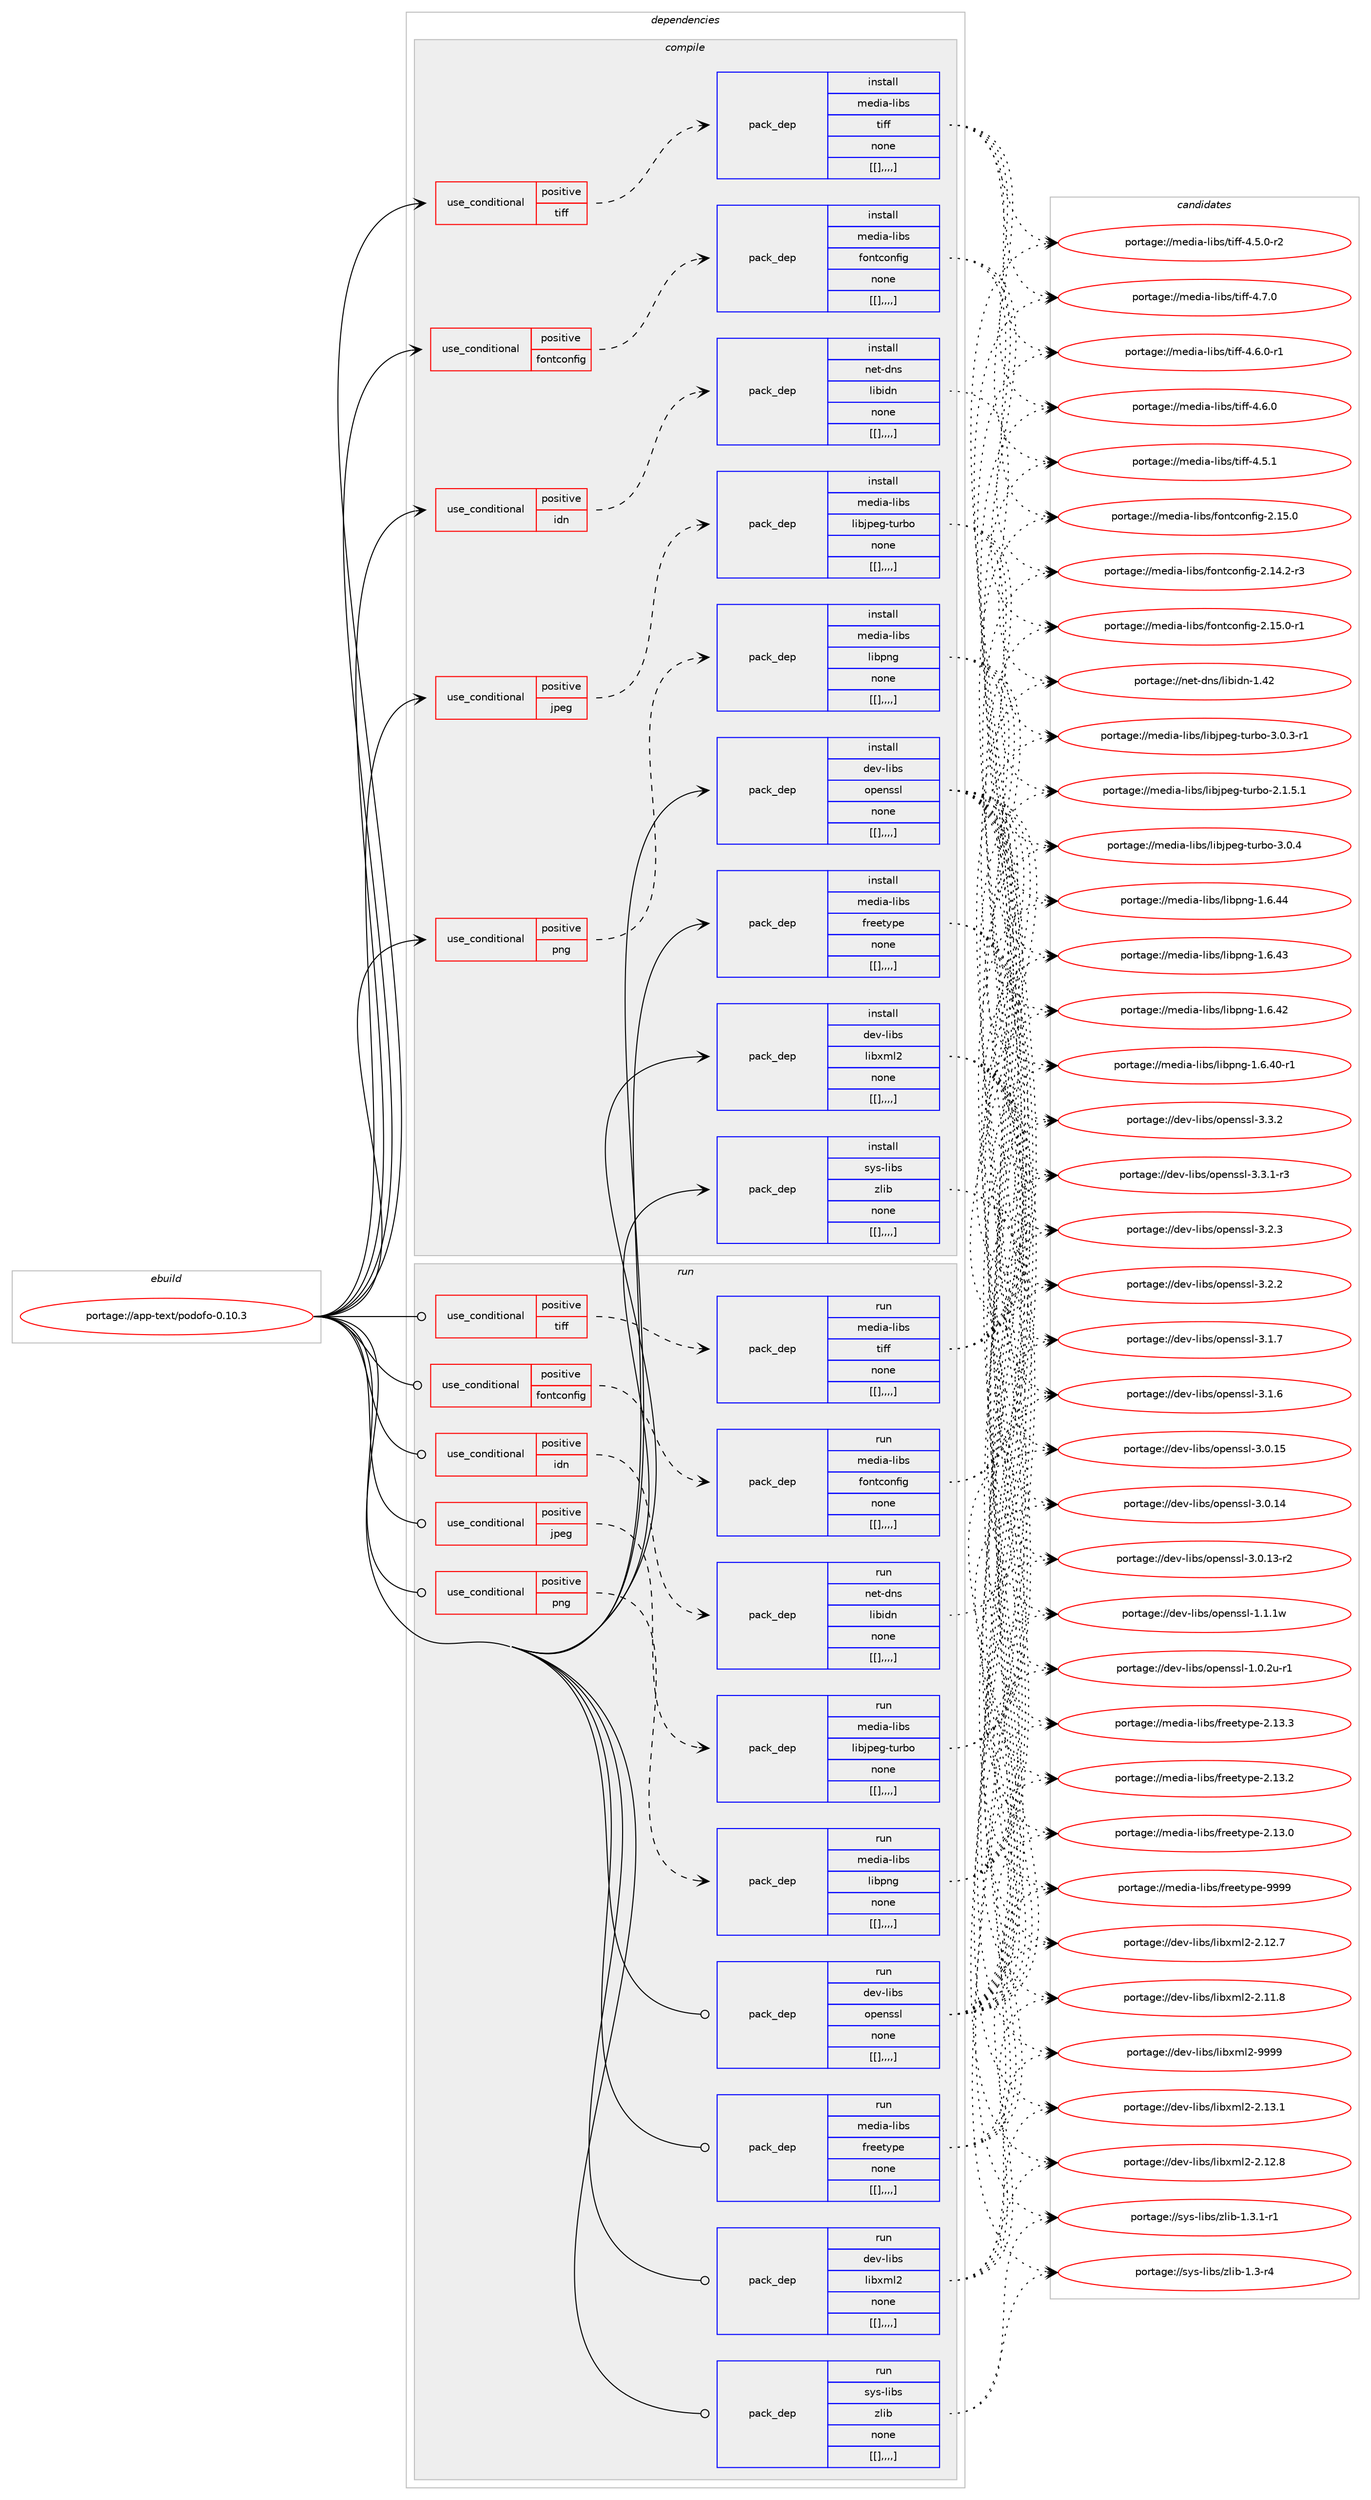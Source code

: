 digraph prolog {

# *************
# Graph options
# *************

newrank=true;
concentrate=true;
compound=true;
graph [rankdir=LR,fontname=Helvetica,fontsize=10,ranksep=1.5];#, ranksep=2.5, nodesep=0.2];
edge  [arrowhead=vee];
node  [fontname=Helvetica,fontsize=10];

# **********
# The ebuild
# **********

subgraph cluster_leftcol {
color=gray;
label=<<i>ebuild</i>>;
id [label="portage://app-text/podofo-0.10.3", color=red, width=4, href="../app-text/podofo-0.10.3.svg"];
}

# ****************
# The dependencies
# ****************

subgraph cluster_midcol {
color=gray;
label=<<i>dependencies</i>>;
subgraph cluster_compile {
fillcolor="#eeeeee";
style=filled;
label=<<i>compile</i>>;
subgraph cond16887 {
dependency60076 [label=<<TABLE BORDER="0" CELLBORDER="1" CELLSPACING="0" CELLPADDING="4"><TR><TD ROWSPAN="3" CELLPADDING="10">use_conditional</TD></TR><TR><TD>positive</TD></TR><TR><TD>fontconfig</TD></TR></TABLE>>, shape=none, color=red];
subgraph pack42663 {
dependency60183 [label=<<TABLE BORDER="0" CELLBORDER="1" CELLSPACING="0" CELLPADDING="4" WIDTH="220"><TR><TD ROWSPAN="6" CELLPADDING="30">pack_dep</TD></TR><TR><TD WIDTH="110">install</TD></TR><TR><TD>media-libs</TD></TR><TR><TD>fontconfig</TD></TR><TR><TD>none</TD></TR><TR><TD>[[],,,,]</TD></TR></TABLE>>, shape=none, color=blue];
}
dependency60076:e -> dependency60183:w [weight=20,style="dashed",arrowhead="vee"];
}
id:e -> dependency60076:w [weight=20,style="solid",arrowhead="vee"];
subgraph cond16902 {
dependency60187 [label=<<TABLE BORDER="0" CELLBORDER="1" CELLSPACING="0" CELLPADDING="4"><TR><TD ROWSPAN="3" CELLPADDING="10">use_conditional</TD></TR><TR><TD>positive</TD></TR><TR><TD>idn</TD></TR></TABLE>>, shape=none, color=red];
subgraph pack42714 {
dependency60213 [label=<<TABLE BORDER="0" CELLBORDER="1" CELLSPACING="0" CELLPADDING="4" WIDTH="220"><TR><TD ROWSPAN="6" CELLPADDING="30">pack_dep</TD></TR><TR><TD WIDTH="110">install</TD></TR><TR><TD>net-dns</TD></TR><TR><TD>libidn</TD></TR><TR><TD>none</TD></TR><TR><TD>[[],,,,]</TD></TR></TABLE>>, shape=none, color=blue];
}
dependency60187:e -> dependency60213:w [weight=20,style="dashed",arrowhead="vee"];
}
id:e -> dependency60187:w [weight=20,style="solid",arrowhead="vee"];
subgraph cond16925 {
dependency60380 [label=<<TABLE BORDER="0" CELLBORDER="1" CELLSPACING="0" CELLPADDING="4"><TR><TD ROWSPAN="3" CELLPADDING="10">use_conditional</TD></TR><TR><TD>positive</TD></TR><TR><TD>jpeg</TD></TR></TABLE>>, shape=none, color=red];
subgraph pack42904 {
dependency60444 [label=<<TABLE BORDER="0" CELLBORDER="1" CELLSPACING="0" CELLPADDING="4" WIDTH="220"><TR><TD ROWSPAN="6" CELLPADDING="30">pack_dep</TD></TR><TR><TD WIDTH="110">install</TD></TR><TR><TD>media-libs</TD></TR><TR><TD>libjpeg-turbo</TD></TR><TR><TD>none</TD></TR><TR><TD>[[],,,,]</TD></TR></TABLE>>, shape=none, color=blue];
}
dependency60380:e -> dependency60444:w [weight=20,style="dashed",arrowhead="vee"];
}
id:e -> dependency60380:w [weight=20,style="solid",arrowhead="vee"];
subgraph cond16961 {
dependency60467 [label=<<TABLE BORDER="0" CELLBORDER="1" CELLSPACING="0" CELLPADDING="4"><TR><TD ROWSPAN="3" CELLPADDING="10">use_conditional</TD></TR><TR><TD>positive</TD></TR><TR><TD>png</TD></TR></TABLE>>, shape=none, color=red];
subgraph pack42937 {
dependency60487 [label=<<TABLE BORDER="0" CELLBORDER="1" CELLSPACING="0" CELLPADDING="4" WIDTH="220"><TR><TD ROWSPAN="6" CELLPADDING="30">pack_dep</TD></TR><TR><TD WIDTH="110">install</TD></TR><TR><TD>media-libs</TD></TR><TR><TD>libpng</TD></TR><TR><TD>none</TD></TR><TR><TD>[[],,,,]</TD></TR></TABLE>>, shape=none, color=blue];
}
dependency60467:e -> dependency60487:w [weight=20,style="dashed",arrowhead="vee"];
}
id:e -> dependency60467:w [weight=20,style="solid",arrowhead="vee"];
subgraph cond16971 {
dependency60558 [label=<<TABLE BORDER="0" CELLBORDER="1" CELLSPACING="0" CELLPADDING="4"><TR><TD ROWSPAN="3" CELLPADDING="10">use_conditional</TD></TR><TR><TD>positive</TD></TR><TR><TD>tiff</TD></TR></TABLE>>, shape=none, color=red];
subgraph pack43020 {
dependency60593 [label=<<TABLE BORDER="0" CELLBORDER="1" CELLSPACING="0" CELLPADDING="4" WIDTH="220"><TR><TD ROWSPAN="6" CELLPADDING="30">pack_dep</TD></TR><TR><TD WIDTH="110">install</TD></TR><TR><TD>media-libs</TD></TR><TR><TD>tiff</TD></TR><TR><TD>none</TD></TR><TR><TD>[[],,,,]</TD></TR></TABLE>>, shape=none, color=blue];
}
dependency60558:e -> dependency60593:w [weight=20,style="dashed",arrowhead="vee"];
}
id:e -> dependency60558:w [weight=20,style="solid",arrowhead="vee"];
subgraph pack43034 {
dependency60622 [label=<<TABLE BORDER="0" CELLBORDER="1" CELLSPACING="0" CELLPADDING="4" WIDTH="220"><TR><TD ROWSPAN="6" CELLPADDING="30">pack_dep</TD></TR><TR><TD WIDTH="110">install</TD></TR><TR><TD>dev-libs</TD></TR><TR><TD>libxml2</TD></TR><TR><TD>none</TD></TR><TR><TD>[[],,,,]</TD></TR></TABLE>>, shape=none, color=blue];
}
id:e -> dependency60622:w [weight=20,style="solid",arrowhead="vee"];
subgraph pack43065 {
dependency60665 [label=<<TABLE BORDER="0" CELLBORDER="1" CELLSPACING="0" CELLPADDING="4" WIDTH="220"><TR><TD ROWSPAN="6" CELLPADDING="30">pack_dep</TD></TR><TR><TD WIDTH="110">install</TD></TR><TR><TD>dev-libs</TD></TR><TR><TD>openssl</TD></TR><TR><TD>none</TD></TR><TR><TD>[[],,,,]</TD></TR></TABLE>>, shape=none, color=blue];
}
id:e -> dependency60665:w [weight=20,style="solid",arrowhead="vee"];
subgraph pack43118 {
dependency60755 [label=<<TABLE BORDER="0" CELLBORDER="1" CELLSPACING="0" CELLPADDING="4" WIDTH="220"><TR><TD ROWSPAN="6" CELLPADDING="30">pack_dep</TD></TR><TR><TD WIDTH="110">install</TD></TR><TR><TD>media-libs</TD></TR><TR><TD>freetype</TD></TR><TR><TD>none</TD></TR><TR><TD>[[],,,,]</TD></TR></TABLE>>, shape=none, color=blue];
}
id:e -> dependency60755:w [weight=20,style="solid",arrowhead="vee"];
subgraph pack43165 {
dependency60764 [label=<<TABLE BORDER="0" CELLBORDER="1" CELLSPACING="0" CELLPADDING="4" WIDTH="220"><TR><TD ROWSPAN="6" CELLPADDING="30">pack_dep</TD></TR><TR><TD WIDTH="110">install</TD></TR><TR><TD>sys-libs</TD></TR><TR><TD>zlib</TD></TR><TR><TD>none</TD></TR><TR><TD>[[],,,,]</TD></TR></TABLE>>, shape=none, color=blue];
}
id:e -> dependency60764:w [weight=20,style="solid",arrowhead="vee"];
}
subgraph cluster_compileandrun {
fillcolor="#eeeeee";
style=filled;
label=<<i>compile and run</i>>;
}
subgraph cluster_run {
fillcolor="#eeeeee";
style=filled;
label=<<i>run</i>>;
subgraph cond17027 {
dependency60787 [label=<<TABLE BORDER="0" CELLBORDER="1" CELLSPACING="0" CELLPADDING="4"><TR><TD ROWSPAN="3" CELLPADDING="10">use_conditional</TD></TR><TR><TD>positive</TD></TR><TR><TD>fontconfig</TD></TR></TABLE>>, shape=none, color=red];
subgraph pack43198 {
dependency60842 [label=<<TABLE BORDER="0" CELLBORDER="1" CELLSPACING="0" CELLPADDING="4" WIDTH="220"><TR><TD ROWSPAN="6" CELLPADDING="30">pack_dep</TD></TR><TR><TD WIDTH="110">run</TD></TR><TR><TD>media-libs</TD></TR><TR><TD>fontconfig</TD></TR><TR><TD>none</TD></TR><TR><TD>[[],,,,]</TD></TR></TABLE>>, shape=none, color=blue];
}
dependency60787:e -> dependency60842:w [weight=20,style="dashed",arrowhead="vee"];
}
id:e -> dependency60787:w [weight=20,style="solid",arrowhead="odot"];
subgraph cond17041 {
dependency60843 [label=<<TABLE BORDER="0" CELLBORDER="1" CELLSPACING="0" CELLPADDING="4"><TR><TD ROWSPAN="3" CELLPADDING="10">use_conditional</TD></TR><TR><TD>positive</TD></TR><TR><TD>idn</TD></TR></TABLE>>, shape=none, color=red];
subgraph pack43235 {
dependency60864 [label=<<TABLE BORDER="0" CELLBORDER="1" CELLSPACING="0" CELLPADDING="4" WIDTH="220"><TR><TD ROWSPAN="6" CELLPADDING="30">pack_dep</TD></TR><TR><TD WIDTH="110">run</TD></TR><TR><TD>net-dns</TD></TR><TR><TD>libidn</TD></TR><TR><TD>none</TD></TR><TR><TD>[[],,,,]</TD></TR></TABLE>>, shape=none, color=blue];
}
dependency60843:e -> dependency60864:w [weight=20,style="dashed",arrowhead="vee"];
}
id:e -> dependency60843:w [weight=20,style="solid",arrowhead="odot"];
subgraph cond17053 {
dependency60885 [label=<<TABLE BORDER="0" CELLBORDER="1" CELLSPACING="0" CELLPADDING="4"><TR><TD ROWSPAN="3" CELLPADDING="10">use_conditional</TD></TR><TR><TD>positive</TD></TR><TR><TD>jpeg</TD></TR></TABLE>>, shape=none, color=red];
subgraph pack43262 {
dependency60901 [label=<<TABLE BORDER="0" CELLBORDER="1" CELLSPACING="0" CELLPADDING="4" WIDTH="220"><TR><TD ROWSPAN="6" CELLPADDING="30">pack_dep</TD></TR><TR><TD WIDTH="110">run</TD></TR><TR><TD>media-libs</TD></TR><TR><TD>libjpeg-turbo</TD></TR><TR><TD>none</TD></TR><TR><TD>[[],,,,]</TD></TR></TABLE>>, shape=none, color=blue];
}
dependency60885:e -> dependency60901:w [weight=20,style="dashed",arrowhead="vee"];
}
id:e -> dependency60885:w [weight=20,style="solid",arrowhead="odot"];
subgraph cond17059 {
dependency60937 [label=<<TABLE BORDER="0" CELLBORDER="1" CELLSPACING="0" CELLPADDING="4"><TR><TD ROWSPAN="3" CELLPADDING="10">use_conditional</TD></TR><TR><TD>positive</TD></TR><TR><TD>png</TD></TR></TABLE>>, shape=none, color=red];
subgraph pack43301 {
dependency60954 [label=<<TABLE BORDER="0" CELLBORDER="1" CELLSPACING="0" CELLPADDING="4" WIDTH="220"><TR><TD ROWSPAN="6" CELLPADDING="30">pack_dep</TD></TR><TR><TD WIDTH="110">run</TD></TR><TR><TD>media-libs</TD></TR><TR><TD>libpng</TD></TR><TR><TD>none</TD></TR><TR><TD>[[],,,,]</TD></TR></TABLE>>, shape=none, color=blue];
}
dependency60937:e -> dependency60954:w [weight=20,style="dashed",arrowhead="vee"];
}
id:e -> dependency60937:w [weight=20,style="solid",arrowhead="odot"];
subgraph cond17077 {
dependency60994 [label=<<TABLE BORDER="0" CELLBORDER="1" CELLSPACING="0" CELLPADDING="4"><TR><TD ROWSPAN="3" CELLPADDING="10">use_conditional</TD></TR><TR><TD>positive</TD></TR><TR><TD>tiff</TD></TR></TABLE>>, shape=none, color=red];
subgraph pack43347 {
dependency60997 [label=<<TABLE BORDER="0" CELLBORDER="1" CELLSPACING="0" CELLPADDING="4" WIDTH="220"><TR><TD ROWSPAN="6" CELLPADDING="30">pack_dep</TD></TR><TR><TD WIDTH="110">run</TD></TR><TR><TD>media-libs</TD></TR><TR><TD>tiff</TD></TR><TR><TD>none</TD></TR><TR><TD>[[],,,,]</TD></TR></TABLE>>, shape=none, color=blue];
}
dependency60994:e -> dependency60997:w [weight=20,style="dashed",arrowhead="vee"];
}
id:e -> dependency60994:w [weight=20,style="solid",arrowhead="odot"];
subgraph pack43352 {
dependency61016 [label=<<TABLE BORDER="0" CELLBORDER="1" CELLSPACING="0" CELLPADDING="4" WIDTH="220"><TR><TD ROWSPAN="6" CELLPADDING="30">pack_dep</TD></TR><TR><TD WIDTH="110">run</TD></TR><TR><TD>dev-libs</TD></TR><TR><TD>libxml2</TD></TR><TR><TD>none</TD></TR><TR><TD>[[],,,,]</TD></TR></TABLE>>, shape=none, color=blue];
}
id:e -> dependency61016:w [weight=20,style="solid",arrowhead="odot"];
subgraph pack43366 {
dependency61018 [label=<<TABLE BORDER="0" CELLBORDER="1" CELLSPACING="0" CELLPADDING="4" WIDTH="220"><TR><TD ROWSPAN="6" CELLPADDING="30">pack_dep</TD></TR><TR><TD WIDTH="110">run</TD></TR><TR><TD>dev-libs</TD></TR><TR><TD>openssl</TD></TR><TR><TD>none</TD></TR><TR><TD>[[],,,,]</TD></TR></TABLE>>, shape=none, color=blue];
}
id:e -> dependency61018:w [weight=20,style="solid",arrowhead="odot"];
subgraph pack43400 {
dependency61060 [label=<<TABLE BORDER="0" CELLBORDER="1" CELLSPACING="0" CELLPADDING="4" WIDTH="220"><TR><TD ROWSPAN="6" CELLPADDING="30">pack_dep</TD></TR><TR><TD WIDTH="110">run</TD></TR><TR><TD>media-libs</TD></TR><TR><TD>freetype</TD></TR><TR><TD>none</TD></TR><TR><TD>[[],,,,]</TD></TR></TABLE>>, shape=none, color=blue];
}
id:e -> dependency61060:w [weight=20,style="solid",arrowhead="odot"];
subgraph pack43445 {
dependency61121 [label=<<TABLE BORDER="0" CELLBORDER="1" CELLSPACING="0" CELLPADDING="4" WIDTH="220"><TR><TD ROWSPAN="6" CELLPADDING="30">pack_dep</TD></TR><TR><TD WIDTH="110">run</TD></TR><TR><TD>sys-libs</TD></TR><TR><TD>zlib</TD></TR><TR><TD>none</TD></TR><TR><TD>[[],,,,]</TD></TR></TABLE>>, shape=none, color=blue];
}
id:e -> dependency61121:w [weight=20,style="solid",arrowhead="odot"];
}
}

# **************
# The candidates
# **************

subgraph cluster_choices {
rank=same;
color=gray;
label=<<i>candidates</i>>;

subgraph choice41769 {
color=black;
nodesep=1;
choice1091011001059745108105981154710211111011699111110102105103455046495346484511449 [label="portage://media-libs/fontconfig-2.15.0-r1", color=red, width=4,href="../media-libs/fontconfig-2.15.0-r1.svg"];
choice109101100105974510810598115471021111101169911111010210510345504649534648 [label="portage://media-libs/fontconfig-2.15.0", color=red, width=4,href="../media-libs/fontconfig-2.15.0.svg"];
choice1091011001059745108105981154710211111011699111110102105103455046495246504511451 [label="portage://media-libs/fontconfig-2.14.2-r3", color=red, width=4,href="../media-libs/fontconfig-2.14.2-r3.svg"];
dependency60183:e -> choice1091011001059745108105981154710211111011699111110102105103455046495346484511449:w [style=dotted,weight="100"];
dependency60183:e -> choice109101100105974510810598115471021111101169911111010210510345504649534648:w [style=dotted,weight="100"];
dependency60183:e -> choice1091011001059745108105981154710211111011699111110102105103455046495246504511451:w [style=dotted,weight="100"];
}
subgraph choice41776 {
color=black;
nodesep=1;
choice1101011164510011011547108105981051001104549465250 [label="portage://net-dns/libidn-1.42", color=red, width=4,href="../net-dns/libidn-1.42.svg"];
dependency60213:e -> choice1101011164510011011547108105981051001104549465250:w [style=dotted,weight="100"];
}
subgraph choice41831 {
color=black;
nodesep=1;
choice10910110010597451081059811547108105981061121011034511611711498111455146484652 [label="portage://media-libs/libjpeg-turbo-3.0.4", color=red, width=4,href="../media-libs/libjpeg-turbo-3.0.4.svg"];
choice109101100105974510810598115471081059810611210110345116117114981114551464846514511449 [label="portage://media-libs/libjpeg-turbo-3.0.3-r1", color=red, width=4,href="../media-libs/libjpeg-turbo-3.0.3-r1.svg"];
choice109101100105974510810598115471081059810611210110345116117114981114550464946534649 [label="portage://media-libs/libjpeg-turbo-2.1.5.1", color=red, width=4,href="../media-libs/libjpeg-turbo-2.1.5.1.svg"];
dependency60444:e -> choice10910110010597451081059811547108105981061121011034511611711498111455146484652:w [style=dotted,weight="100"];
dependency60444:e -> choice109101100105974510810598115471081059810611210110345116117114981114551464846514511449:w [style=dotted,weight="100"];
dependency60444:e -> choice109101100105974510810598115471081059810611210110345116117114981114550464946534649:w [style=dotted,weight="100"];
}
subgraph choice41871 {
color=black;
nodesep=1;
choice109101100105974510810598115471081059811211010345494654465252 [label="portage://media-libs/libpng-1.6.44", color=red, width=4,href="../media-libs/libpng-1.6.44.svg"];
choice109101100105974510810598115471081059811211010345494654465251 [label="portage://media-libs/libpng-1.6.43", color=red, width=4,href="../media-libs/libpng-1.6.43.svg"];
choice109101100105974510810598115471081059811211010345494654465250 [label="portage://media-libs/libpng-1.6.42", color=red, width=4,href="../media-libs/libpng-1.6.42.svg"];
choice1091011001059745108105981154710810598112110103454946544652484511449 [label="portage://media-libs/libpng-1.6.40-r1", color=red, width=4,href="../media-libs/libpng-1.6.40-r1.svg"];
dependency60487:e -> choice109101100105974510810598115471081059811211010345494654465252:w [style=dotted,weight="100"];
dependency60487:e -> choice109101100105974510810598115471081059811211010345494654465251:w [style=dotted,weight="100"];
dependency60487:e -> choice109101100105974510810598115471081059811211010345494654465250:w [style=dotted,weight="100"];
dependency60487:e -> choice1091011001059745108105981154710810598112110103454946544652484511449:w [style=dotted,weight="100"];
}
subgraph choice41916 {
color=black;
nodesep=1;
choice10910110010597451081059811547116105102102455246554648 [label="portage://media-libs/tiff-4.7.0", color=red, width=4,href="../media-libs/tiff-4.7.0.svg"];
choice109101100105974510810598115471161051021024552465446484511449 [label="portage://media-libs/tiff-4.6.0-r1", color=red, width=4,href="../media-libs/tiff-4.6.0-r1.svg"];
choice10910110010597451081059811547116105102102455246544648 [label="portage://media-libs/tiff-4.6.0", color=red, width=4,href="../media-libs/tiff-4.6.0.svg"];
choice10910110010597451081059811547116105102102455246534649 [label="portage://media-libs/tiff-4.5.1", color=red, width=4,href="../media-libs/tiff-4.5.1.svg"];
choice109101100105974510810598115471161051021024552465346484511450 [label="portage://media-libs/tiff-4.5.0-r2", color=red, width=4,href="../media-libs/tiff-4.5.0-r2.svg"];
dependency60593:e -> choice10910110010597451081059811547116105102102455246554648:w [style=dotted,weight="100"];
dependency60593:e -> choice109101100105974510810598115471161051021024552465446484511449:w [style=dotted,weight="100"];
dependency60593:e -> choice10910110010597451081059811547116105102102455246544648:w [style=dotted,weight="100"];
dependency60593:e -> choice10910110010597451081059811547116105102102455246534649:w [style=dotted,weight="100"];
dependency60593:e -> choice109101100105974510810598115471161051021024552465346484511450:w [style=dotted,weight="100"];
}
subgraph choice41947 {
color=black;
nodesep=1;
choice10010111845108105981154710810598120109108504557575757 [label="portage://dev-libs/libxml2-9999", color=red, width=4,href="../dev-libs/libxml2-9999.svg"];
choice100101118451081059811547108105981201091085045504649514649 [label="portage://dev-libs/libxml2-2.13.1", color=red, width=4,href="../dev-libs/libxml2-2.13.1.svg"];
choice100101118451081059811547108105981201091085045504649504656 [label="portage://dev-libs/libxml2-2.12.8", color=red, width=4,href="../dev-libs/libxml2-2.12.8.svg"];
choice100101118451081059811547108105981201091085045504649504655 [label="portage://dev-libs/libxml2-2.12.7", color=red, width=4,href="../dev-libs/libxml2-2.12.7.svg"];
choice100101118451081059811547108105981201091085045504649494656 [label="portage://dev-libs/libxml2-2.11.8", color=red, width=4,href="../dev-libs/libxml2-2.11.8.svg"];
dependency60622:e -> choice10010111845108105981154710810598120109108504557575757:w [style=dotted,weight="100"];
dependency60622:e -> choice100101118451081059811547108105981201091085045504649514649:w [style=dotted,weight="100"];
dependency60622:e -> choice100101118451081059811547108105981201091085045504649504656:w [style=dotted,weight="100"];
dependency60622:e -> choice100101118451081059811547108105981201091085045504649504655:w [style=dotted,weight="100"];
dependency60622:e -> choice100101118451081059811547108105981201091085045504649494656:w [style=dotted,weight="100"];
}
subgraph choice41958 {
color=black;
nodesep=1;
choice100101118451081059811547111112101110115115108455146514650 [label="portage://dev-libs/openssl-3.3.2", color=red, width=4,href="../dev-libs/openssl-3.3.2.svg"];
choice1001011184510810598115471111121011101151151084551465146494511451 [label="portage://dev-libs/openssl-3.3.1-r3", color=red, width=4,href="../dev-libs/openssl-3.3.1-r3.svg"];
choice100101118451081059811547111112101110115115108455146504651 [label="portage://dev-libs/openssl-3.2.3", color=red, width=4,href="../dev-libs/openssl-3.2.3.svg"];
choice100101118451081059811547111112101110115115108455146504650 [label="portage://dev-libs/openssl-3.2.2", color=red, width=4,href="../dev-libs/openssl-3.2.2.svg"];
choice100101118451081059811547111112101110115115108455146494655 [label="portage://dev-libs/openssl-3.1.7", color=red, width=4,href="../dev-libs/openssl-3.1.7.svg"];
choice100101118451081059811547111112101110115115108455146494654 [label="portage://dev-libs/openssl-3.1.6", color=red, width=4,href="../dev-libs/openssl-3.1.6.svg"];
choice10010111845108105981154711111210111011511510845514648464953 [label="portage://dev-libs/openssl-3.0.15", color=red, width=4,href="../dev-libs/openssl-3.0.15.svg"];
choice10010111845108105981154711111210111011511510845514648464952 [label="portage://dev-libs/openssl-3.0.14", color=red, width=4,href="../dev-libs/openssl-3.0.14.svg"];
choice100101118451081059811547111112101110115115108455146484649514511450 [label="portage://dev-libs/openssl-3.0.13-r2", color=red, width=4,href="../dev-libs/openssl-3.0.13-r2.svg"];
choice100101118451081059811547111112101110115115108454946494649119 [label="portage://dev-libs/openssl-1.1.1w", color=red, width=4,href="../dev-libs/openssl-1.1.1w.svg"];
choice1001011184510810598115471111121011101151151084549464846501174511449 [label="portage://dev-libs/openssl-1.0.2u-r1", color=red, width=4,href="../dev-libs/openssl-1.0.2u-r1.svg"];
dependency60665:e -> choice100101118451081059811547111112101110115115108455146514650:w [style=dotted,weight="100"];
dependency60665:e -> choice1001011184510810598115471111121011101151151084551465146494511451:w [style=dotted,weight="100"];
dependency60665:e -> choice100101118451081059811547111112101110115115108455146504651:w [style=dotted,weight="100"];
dependency60665:e -> choice100101118451081059811547111112101110115115108455146504650:w [style=dotted,weight="100"];
dependency60665:e -> choice100101118451081059811547111112101110115115108455146494655:w [style=dotted,weight="100"];
dependency60665:e -> choice100101118451081059811547111112101110115115108455146494654:w [style=dotted,weight="100"];
dependency60665:e -> choice10010111845108105981154711111210111011511510845514648464953:w [style=dotted,weight="100"];
dependency60665:e -> choice10010111845108105981154711111210111011511510845514648464952:w [style=dotted,weight="100"];
dependency60665:e -> choice100101118451081059811547111112101110115115108455146484649514511450:w [style=dotted,weight="100"];
dependency60665:e -> choice100101118451081059811547111112101110115115108454946494649119:w [style=dotted,weight="100"];
dependency60665:e -> choice1001011184510810598115471111121011101151151084549464846501174511449:w [style=dotted,weight="100"];
}
subgraph choice41996 {
color=black;
nodesep=1;
choice109101100105974510810598115471021141011011161211121014557575757 [label="portage://media-libs/freetype-9999", color=red, width=4,href="../media-libs/freetype-9999.svg"];
choice1091011001059745108105981154710211410110111612111210145504649514651 [label="portage://media-libs/freetype-2.13.3", color=red, width=4,href="../media-libs/freetype-2.13.3.svg"];
choice1091011001059745108105981154710211410110111612111210145504649514650 [label="portage://media-libs/freetype-2.13.2", color=red, width=4,href="../media-libs/freetype-2.13.2.svg"];
choice1091011001059745108105981154710211410110111612111210145504649514648 [label="portage://media-libs/freetype-2.13.0", color=red, width=4,href="../media-libs/freetype-2.13.0.svg"];
dependency60755:e -> choice109101100105974510810598115471021141011011161211121014557575757:w [style=dotted,weight="100"];
dependency60755:e -> choice1091011001059745108105981154710211410110111612111210145504649514651:w [style=dotted,weight="100"];
dependency60755:e -> choice1091011001059745108105981154710211410110111612111210145504649514650:w [style=dotted,weight="100"];
dependency60755:e -> choice1091011001059745108105981154710211410110111612111210145504649514648:w [style=dotted,weight="100"];
}
subgraph choice42042 {
color=black;
nodesep=1;
choice115121115451081059811547122108105984549465146494511449 [label="portage://sys-libs/zlib-1.3.1-r1", color=red, width=4,href="../sys-libs/zlib-1.3.1-r1.svg"];
choice11512111545108105981154712210810598454946514511452 [label="portage://sys-libs/zlib-1.3-r4", color=red, width=4,href="../sys-libs/zlib-1.3-r4.svg"];
dependency60764:e -> choice115121115451081059811547122108105984549465146494511449:w [style=dotted,weight="100"];
dependency60764:e -> choice11512111545108105981154712210810598454946514511452:w [style=dotted,weight="100"];
}
subgraph choice42045 {
color=black;
nodesep=1;
choice1091011001059745108105981154710211111011699111110102105103455046495346484511449 [label="portage://media-libs/fontconfig-2.15.0-r1", color=red, width=4,href="../media-libs/fontconfig-2.15.0-r1.svg"];
choice109101100105974510810598115471021111101169911111010210510345504649534648 [label="portage://media-libs/fontconfig-2.15.0", color=red, width=4,href="../media-libs/fontconfig-2.15.0.svg"];
choice1091011001059745108105981154710211111011699111110102105103455046495246504511451 [label="portage://media-libs/fontconfig-2.14.2-r3", color=red, width=4,href="../media-libs/fontconfig-2.14.2-r3.svg"];
dependency60842:e -> choice1091011001059745108105981154710211111011699111110102105103455046495346484511449:w [style=dotted,weight="100"];
dependency60842:e -> choice109101100105974510810598115471021111101169911111010210510345504649534648:w [style=dotted,weight="100"];
dependency60842:e -> choice1091011001059745108105981154710211111011699111110102105103455046495246504511451:w [style=dotted,weight="100"];
}
subgraph choice42064 {
color=black;
nodesep=1;
choice1101011164510011011547108105981051001104549465250 [label="portage://net-dns/libidn-1.42", color=red, width=4,href="../net-dns/libidn-1.42.svg"];
dependency60864:e -> choice1101011164510011011547108105981051001104549465250:w [style=dotted,weight="100"];
}
subgraph choice42066 {
color=black;
nodesep=1;
choice10910110010597451081059811547108105981061121011034511611711498111455146484652 [label="portage://media-libs/libjpeg-turbo-3.0.4", color=red, width=4,href="../media-libs/libjpeg-turbo-3.0.4.svg"];
choice109101100105974510810598115471081059810611210110345116117114981114551464846514511449 [label="portage://media-libs/libjpeg-turbo-3.0.3-r1", color=red, width=4,href="../media-libs/libjpeg-turbo-3.0.3-r1.svg"];
choice109101100105974510810598115471081059810611210110345116117114981114550464946534649 [label="portage://media-libs/libjpeg-turbo-2.1.5.1", color=red, width=4,href="../media-libs/libjpeg-turbo-2.1.5.1.svg"];
dependency60901:e -> choice10910110010597451081059811547108105981061121011034511611711498111455146484652:w [style=dotted,weight="100"];
dependency60901:e -> choice109101100105974510810598115471081059810611210110345116117114981114551464846514511449:w [style=dotted,weight="100"];
dependency60901:e -> choice109101100105974510810598115471081059810611210110345116117114981114550464946534649:w [style=dotted,weight="100"];
}
subgraph choice42071 {
color=black;
nodesep=1;
choice109101100105974510810598115471081059811211010345494654465252 [label="portage://media-libs/libpng-1.6.44", color=red, width=4,href="../media-libs/libpng-1.6.44.svg"];
choice109101100105974510810598115471081059811211010345494654465251 [label="portage://media-libs/libpng-1.6.43", color=red, width=4,href="../media-libs/libpng-1.6.43.svg"];
choice109101100105974510810598115471081059811211010345494654465250 [label="portage://media-libs/libpng-1.6.42", color=red, width=4,href="../media-libs/libpng-1.6.42.svg"];
choice1091011001059745108105981154710810598112110103454946544652484511449 [label="portage://media-libs/libpng-1.6.40-r1", color=red, width=4,href="../media-libs/libpng-1.6.40-r1.svg"];
dependency60954:e -> choice109101100105974510810598115471081059811211010345494654465252:w [style=dotted,weight="100"];
dependency60954:e -> choice109101100105974510810598115471081059811211010345494654465251:w [style=dotted,weight="100"];
dependency60954:e -> choice109101100105974510810598115471081059811211010345494654465250:w [style=dotted,weight="100"];
dependency60954:e -> choice1091011001059745108105981154710810598112110103454946544652484511449:w [style=dotted,weight="100"];
}
subgraph choice42137 {
color=black;
nodesep=1;
choice10910110010597451081059811547116105102102455246554648 [label="portage://media-libs/tiff-4.7.0", color=red, width=4,href="../media-libs/tiff-4.7.0.svg"];
choice109101100105974510810598115471161051021024552465446484511449 [label="portage://media-libs/tiff-4.6.0-r1", color=red, width=4,href="../media-libs/tiff-4.6.0-r1.svg"];
choice10910110010597451081059811547116105102102455246544648 [label="portage://media-libs/tiff-4.6.0", color=red, width=4,href="../media-libs/tiff-4.6.0.svg"];
choice10910110010597451081059811547116105102102455246534649 [label="portage://media-libs/tiff-4.5.1", color=red, width=4,href="../media-libs/tiff-4.5.1.svg"];
choice109101100105974510810598115471161051021024552465346484511450 [label="portage://media-libs/tiff-4.5.0-r2", color=red, width=4,href="../media-libs/tiff-4.5.0-r2.svg"];
dependency60997:e -> choice10910110010597451081059811547116105102102455246554648:w [style=dotted,weight="100"];
dependency60997:e -> choice109101100105974510810598115471161051021024552465446484511449:w [style=dotted,weight="100"];
dependency60997:e -> choice10910110010597451081059811547116105102102455246544648:w [style=dotted,weight="100"];
dependency60997:e -> choice10910110010597451081059811547116105102102455246534649:w [style=dotted,weight="100"];
dependency60997:e -> choice109101100105974510810598115471161051021024552465346484511450:w [style=dotted,weight="100"];
}
subgraph choice42161 {
color=black;
nodesep=1;
choice10010111845108105981154710810598120109108504557575757 [label="portage://dev-libs/libxml2-9999", color=red, width=4,href="../dev-libs/libxml2-9999.svg"];
choice100101118451081059811547108105981201091085045504649514649 [label="portage://dev-libs/libxml2-2.13.1", color=red, width=4,href="../dev-libs/libxml2-2.13.1.svg"];
choice100101118451081059811547108105981201091085045504649504656 [label="portage://dev-libs/libxml2-2.12.8", color=red, width=4,href="../dev-libs/libxml2-2.12.8.svg"];
choice100101118451081059811547108105981201091085045504649504655 [label="portage://dev-libs/libxml2-2.12.7", color=red, width=4,href="../dev-libs/libxml2-2.12.7.svg"];
choice100101118451081059811547108105981201091085045504649494656 [label="portage://dev-libs/libxml2-2.11.8", color=red, width=4,href="../dev-libs/libxml2-2.11.8.svg"];
dependency61016:e -> choice10010111845108105981154710810598120109108504557575757:w [style=dotted,weight="100"];
dependency61016:e -> choice100101118451081059811547108105981201091085045504649514649:w [style=dotted,weight="100"];
dependency61016:e -> choice100101118451081059811547108105981201091085045504649504656:w [style=dotted,weight="100"];
dependency61016:e -> choice100101118451081059811547108105981201091085045504649504655:w [style=dotted,weight="100"];
dependency61016:e -> choice100101118451081059811547108105981201091085045504649494656:w [style=dotted,weight="100"];
}
subgraph choice42253 {
color=black;
nodesep=1;
choice100101118451081059811547111112101110115115108455146514650 [label="portage://dev-libs/openssl-3.3.2", color=red, width=4,href="../dev-libs/openssl-3.3.2.svg"];
choice1001011184510810598115471111121011101151151084551465146494511451 [label="portage://dev-libs/openssl-3.3.1-r3", color=red, width=4,href="../dev-libs/openssl-3.3.1-r3.svg"];
choice100101118451081059811547111112101110115115108455146504651 [label="portage://dev-libs/openssl-3.2.3", color=red, width=4,href="../dev-libs/openssl-3.2.3.svg"];
choice100101118451081059811547111112101110115115108455146504650 [label="portage://dev-libs/openssl-3.2.2", color=red, width=4,href="../dev-libs/openssl-3.2.2.svg"];
choice100101118451081059811547111112101110115115108455146494655 [label="portage://dev-libs/openssl-3.1.7", color=red, width=4,href="../dev-libs/openssl-3.1.7.svg"];
choice100101118451081059811547111112101110115115108455146494654 [label="portage://dev-libs/openssl-3.1.6", color=red, width=4,href="../dev-libs/openssl-3.1.6.svg"];
choice10010111845108105981154711111210111011511510845514648464953 [label="portage://dev-libs/openssl-3.0.15", color=red, width=4,href="../dev-libs/openssl-3.0.15.svg"];
choice10010111845108105981154711111210111011511510845514648464952 [label="portage://dev-libs/openssl-3.0.14", color=red, width=4,href="../dev-libs/openssl-3.0.14.svg"];
choice100101118451081059811547111112101110115115108455146484649514511450 [label="portage://dev-libs/openssl-3.0.13-r2", color=red, width=4,href="../dev-libs/openssl-3.0.13-r2.svg"];
choice100101118451081059811547111112101110115115108454946494649119 [label="portage://dev-libs/openssl-1.1.1w", color=red, width=4,href="../dev-libs/openssl-1.1.1w.svg"];
choice1001011184510810598115471111121011101151151084549464846501174511449 [label="portage://dev-libs/openssl-1.0.2u-r1", color=red, width=4,href="../dev-libs/openssl-1.0.2u-r1.svg"];
dependency61018:e -> choice100101118451081059811547111112101110115115108455146514650:w [style=dotted,weight="100"];
dependency61018:e -> choice1001011184510810598115471111121011101151151084551465146494511451:w [style=dotted,weight="100"];
dependency61018:e -> choice100101118451081059811547111112101110115115108455146504651:w [style=dotted,weight="100"];
dependency61018:e -> choice100101118451081059811547111112101110115115108455146504650:w [style=dotted,weight="100"];
dependency61018:e -> choice100101118451081059811547111112101110115115108455146494655:w [style=dotted,weight="100"];
dependency61018:e -> choice100101118451081059811547111112101110115115108455146494654:w [style=dotted,weight="100"];
dependency61018:e -> choice10010111845108105981154711111210111011511510845514648464953:w [style=dotted,weight="100"];
dependency61018:e -> choice10010111845108105981154711111210111011511510845514648464952:w [style=dotted,weight="100"];
dependency61018:e -> choice100101118451081059811547111112101110115115108455146484649514511450:w [style=dotted,weight="100"];
dependency61018:e -> choice100101118451081059811547111112101110115115108454946494649119:w [style=dotted,weight="100"];
dependency61018:e -> choice1001011184510810598115471111121011101151151084549464846501174511449:w [style=dotted,weight="100"];
}
subgraph choice42307 {
color=black;
nodesep=1;
choice109101100105974510810598115471021141011011161211121014557575757 [label="portage://media-libs/freetype-9999", color=red, width=4,href="../media-libs/freetype-9999.svg"];
choice1091011001059745108105981154710211410110111612111210145504649514651 [label="portage://media-libs/freetype-2.13.3", color=red, width=4,href="../media-libs/freetype-2.13.3.svg"];
choice1091011001059745108105981154710211410110111612111210145504649514650 [label="portage://media-libs/freetype-2.13.2", color=red, width=4,href="../media-libs/freetype-2.13.2.svg"];
choice1091011001059745108105981154710211410110111612111210145504649514648 [label="portage://media-libs/freetype-2.13.0", color=red, width=4,href="../media-libs/freetype-2.13.0.svg"];
dependency61060:e -> choice109101100105974510810598115471021141011011161211121014557575757:w [style=dotted,weight="100"];
dependency61060:e -> choice1091011001059745108105981154710211410110111612111210145504649514651:w [style=dotted,weight="100"];
dependency61060:e -> choice1091011001059745108105981154710211410110111612111210145504649514650:w [style=dotted,weight="100"];
dependency61060:e -> choice1091011001059745108105981154710211410110111612111210145504649514648:w [style=dotted,weight="100"];
}
subgraph choice42313 {
color=black;
nodesep=1;
choice115121115451081059811547122108105984549465146494511449 [label="portage://sys-libs/zlib-1.3.1-r1", color=red, width=4,href="../sys-libs/zlib-1.3.1-r1.svg"];
choice11512111545108105981154712210810598454946514511452 [label="portage://sys-libs/zlib-1.3-r4", color=red, width=4,href="../sys-libs/zlib-1.3-r4.svg"];
dependency61121:e -> choice115121115451081059811547122108105984549465146494511449:w [style=dotted,weight="100"];
dependency61121:e -> choice11512111545108105981154712210810598454946514511452:w [style=dotted,weight="100"];
}
}

}

